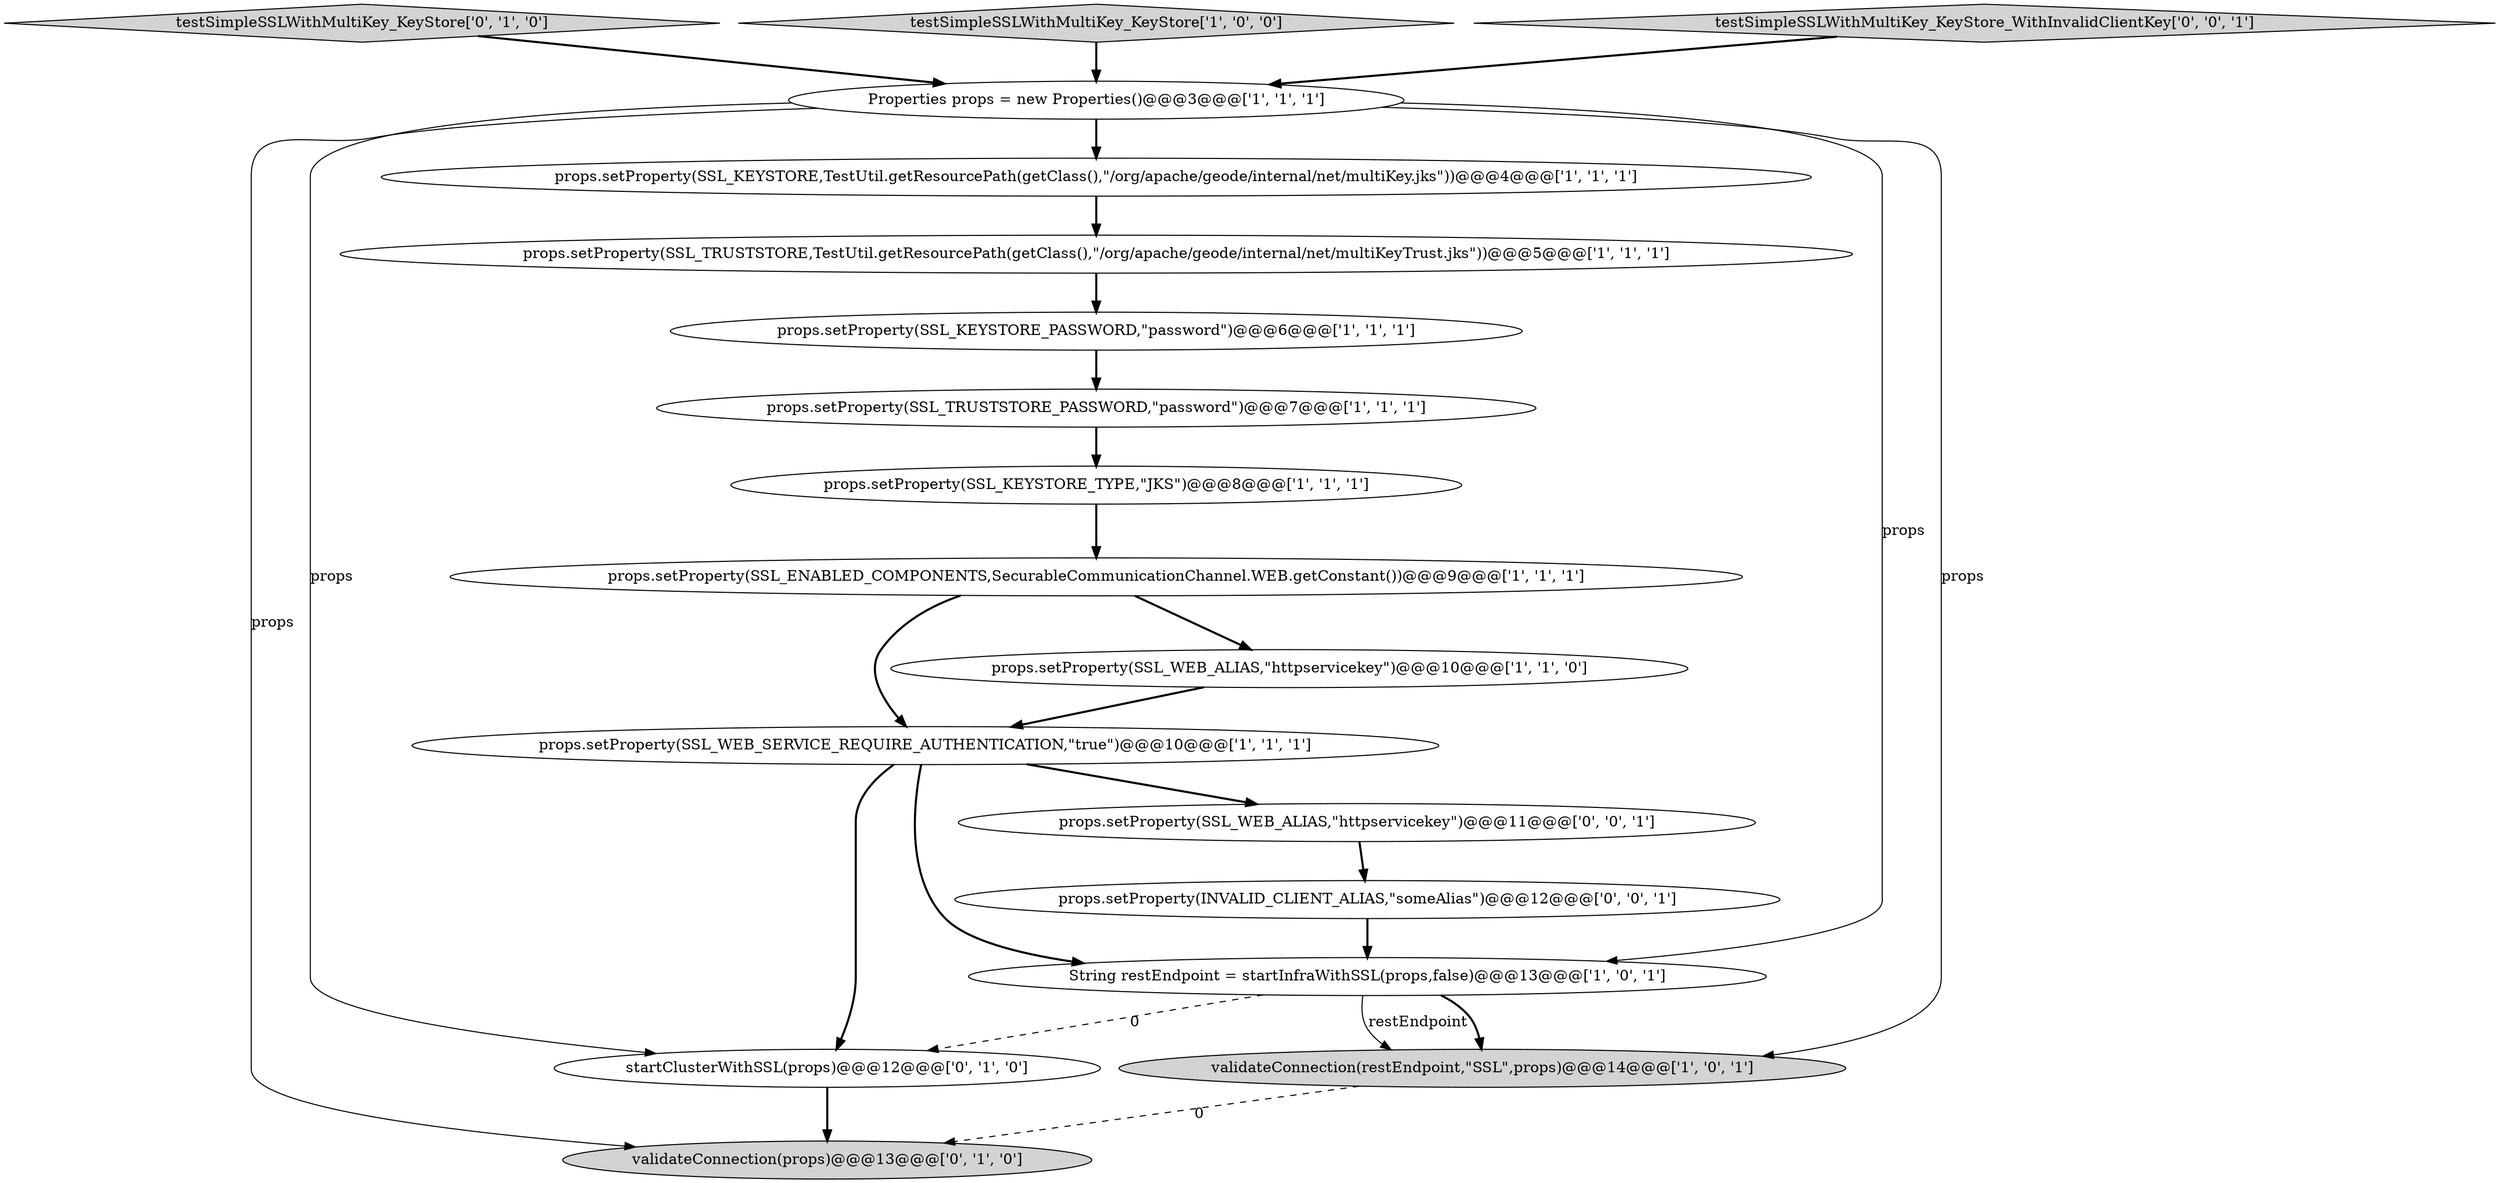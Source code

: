 digraph {
1 [style = filled, label = "Properties props = new Properties()@@@3@@@['1', '1', '1']", fillcolor = white, shape = ellipse image = "AAA0AAABBB1BBB"];
6 [style = filled, label = "props.setProperty(SSL_KEYSTORE_TYPE,\"JKS\")@@@8@@@['1', '1', '1']", fillcolor = white, shape = ellipse image = "AAA0AAABBB1BBB"];
4 [style = filled, label = "props.setProperty(SSL_KEYSTORE_PASSWORD,\"password\")@@@6@@@['1', '1', '1']", fillcolor = white, shape = ellipse image = "AAA0AAABBB1BBB"];
14 [style = filled, label = "validateConnection(props)@@@13@@@['0', '1', '0']", fillcolor = lightgray, shape = ellipse image = "AAA1AAABBB2BBB"];
8 [style = filled, label = "props.setProperty(SSL_WEB_SERVICE_REQUIRE_AUTHENTICATION,\"true\")@@@10@@@['1', '1', '1']", fillcolor = white, shape = ellipse image = "AAA0AAABBB1BBB"];
13 [style = filled, label = "startClusterWithSSL(props)@@@12@@@['0', '1', '0']", fillcolor = white, shape = ellipse image = "AAA1AAABBB2BBB"];
12 [style = filled, label = "testSimpleSSLWithMultiKey_KeyStore['0', '1', '0']", fillcolor = lightgray, shape = diamond image = "AAA0AAABBB2BBB"];
16 [style = filled, label = "props.setProperty(INVALID_CLIENT_ALIAS,\"someAlias\")@@@12@@@['0', '0', '1']", fillcolor = white, shape = ellipse image = "AAA0AAABBB3BBB"];
2 [style = filled, label = "props.setProperty(SSL_KEYSTORE,TestUtil.getResourcePath(getClass(),\"/org/apache/geode/internal/net/multiKey.jks\"))@@@4@@@['1', '1', '1']", fillcolor = white, shape = ellipse image = "AAA0AAABBB1BBB"];
3 [style = filled, label = "props.setProperty(SSL_TRUSTSTORE,TestUtil.getResourcePath(getClass(),\"/org/apache/geode/internal/net/multiKeyTrust.jks\"))@@@5@@@['1', '1', '1']", fillcolor = white, shape = ellipse image = "AAA0AAABBB1BBB"];
9 [style = filled, label = "String restEndpoint = startInfraWithSSL(props,false)@@@13@@@['1', '0', '1']", fillcolor = white, shape = ellipse image = "AAA0AAABBB1BBB"];
0 [style = filled, label = "testSimpleSSLWithMultiKey_KeyStore['1', '0', '0']", fillcolor = lightgray, shape = diamond image = "AAA0AAABBB1BBB"];
15 [style = filled, label = "testSimpleSSLWithMultiKey_KeyStore_WithInvalidClientKey['0', '0', '1']", fillcolor = lightgray, shape = diamond image = "AAA0AAABBB3BBB"];
17 [style = filled, label = "props.setProperty(SSL_WEB_ALIAS,\"httpservicekey\")@@@11@@@['0', '0', '1']", fillcolor = white, shape = ellipse image = "AAA0AAABBB3BBB"];
7 [style = filled, label = "props.setProperty(SSL_WEB_ALIAS,\"httpservicekey\")@@@10@@@['1', '1', '0']", fillcolor = white, shape = ellipse image = "AAA0AAABBB1BBB"];
5 [style = filled, label = "props.setProperty(SSL_TRUSTSTORE_PASSWORD,\"password\")@@@7@@@['1', '1', '1']", fillcolor = white, shape = ellipse image = "AAA0AAABBB1BBB"];
10 [style = filled, label = "validateConnection(restEndpoint,\"SSL\",props)@@@14@@@['1', '0', '1']", fillcolor = lightgray, shape = ellipse image = "AAA0AAABBB1BBB"];
11 [style = filled, label = "props.setProperty(SSL_ENABLED_COMPONENTS,SecurableCommunicationChannel.WEB.getConstant())@@@9@@@['1', '1', '1']", fillcolor = white, shape = ellipse image = "AAA0AAABBB1BBB"];
7->8 [style = bold, label=""];
8->9 [style = bold, label=""];
15->1 [style = bold, label=""];
10->14 [style = dashed, label="0"];
6->11 [style = bold, label=""];
4->5 [style = bold, label=""];
12->1 [style = bold, label=""];
1->9 [style = solid, label="props"];
8->17 [style = bold, label=""];
0->1 [style = bold, label=""];
11->7 [style = bold, label=""];
2->3 [style = bold, label=""];
9->13 [style = dashed, label="0"];
11->8 [style = bold, label=""];
8->13 [style = bold, label=""];
1->10 [style = solid, label="props"];
1->13 [style = solid, label="props"];
13->14 [style = bold, label=""];
1->14 [style = solid, label="props"];
17->16 [style = bold, label=""];
9->10 [style = solid, label="restEndpoint"];
1->2 [style = bold, label=""];
3->4 [style = bold, label=""];
5->6 [style = bold, label=""];
9->10 [style = bold, label=""];
16->9 [style = bold, label=""];
}
